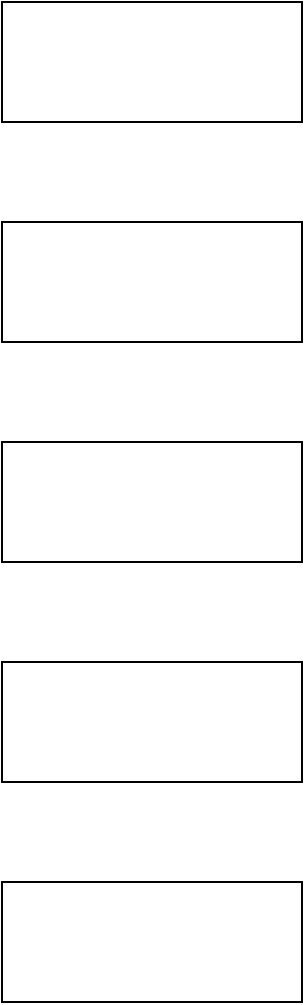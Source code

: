 <mxfile version="14.5.1" type="device"><diagram name="Page-1" id="2a216829-ef6e-dabb-86c1-c78162f3ba2b"><mxGraphModel dx="466" dy="582" grid="1" gridSize="10" guides="1" tooltips="1" connect="1" arrows="1" fold="1" page="1" pageScale="1" pageWidth="850" pageHeight="1100" background="#ffffff" math="0" shadow="0"><root><mxCell id="0"/><mxCell id="1" parent="0"/><mxCell id="y8WyNjVTqg0nlR_KIVVv-1" value="" style="rounded=0;whiteSpace=wrap;html=1;" vertex="1" parent="1"><mxGeometry x="170" y="120" width="150" height="60" as="geometry"/></mxCell><mxCell id="y8WyNjVTqg0nlR_KIVVv-2" value="" style="rounded=0;whiteSpace=wrap;html=1;" vertex="1" parent="1"><mxGeometry x="170" y="230" width="150" height="60" as="geometry"/></mxCell><mxCell id="y8WyNjVTqg0nlR_KIVVv-3" value="" style="rounded=0;whiteSpace=wrap;html=1;" vertex="1" parent="1"><mxGeometry x="170" y="340" width="150" height="60" as="geometry"/></mxCell><mxCell id="y8WyNjVTqg0nlR_KIVVv-4" value="" style="rounded=0;whiteSpace=wrap;html=1;" vertex="1" parent="1"><mxGeometry x="170" y="450" width="150" height="60" as="geometry"/></mxCell><mxCell id="y8WyNjVTqg0nlR_KIVVv-5" value="" style="rounded=0;whiteSpace=wrap;html=1;" vertex="1" parent="1"><mxGeometry x="170" y="560" width="150" height="60" as="geometry"/></mxCell></root></mxGraphModel></diagram></mxfile>